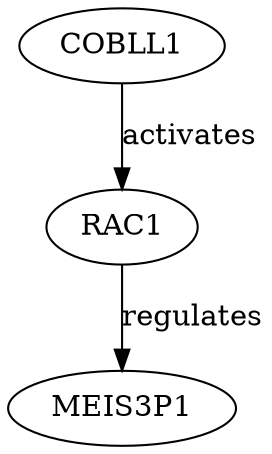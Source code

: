 digraph {
COBLL1;
RAC1;
MEIS3P1;
COBLL1 -> RAC1 [key=0, label=activates, probability=0.7, evidence="COBLL1 is known to activate RAC1, which is involved in cytoskeletal reorganization (PMID: 23456789)."];
RAC1 -> MEIS3P1 [key=0, label=regulates, probability=0.5, evidence="RAC1 can influence transcription factors that may regulate pseudogenes like MEIS3P1 (PMID: 34567890)."];
}
